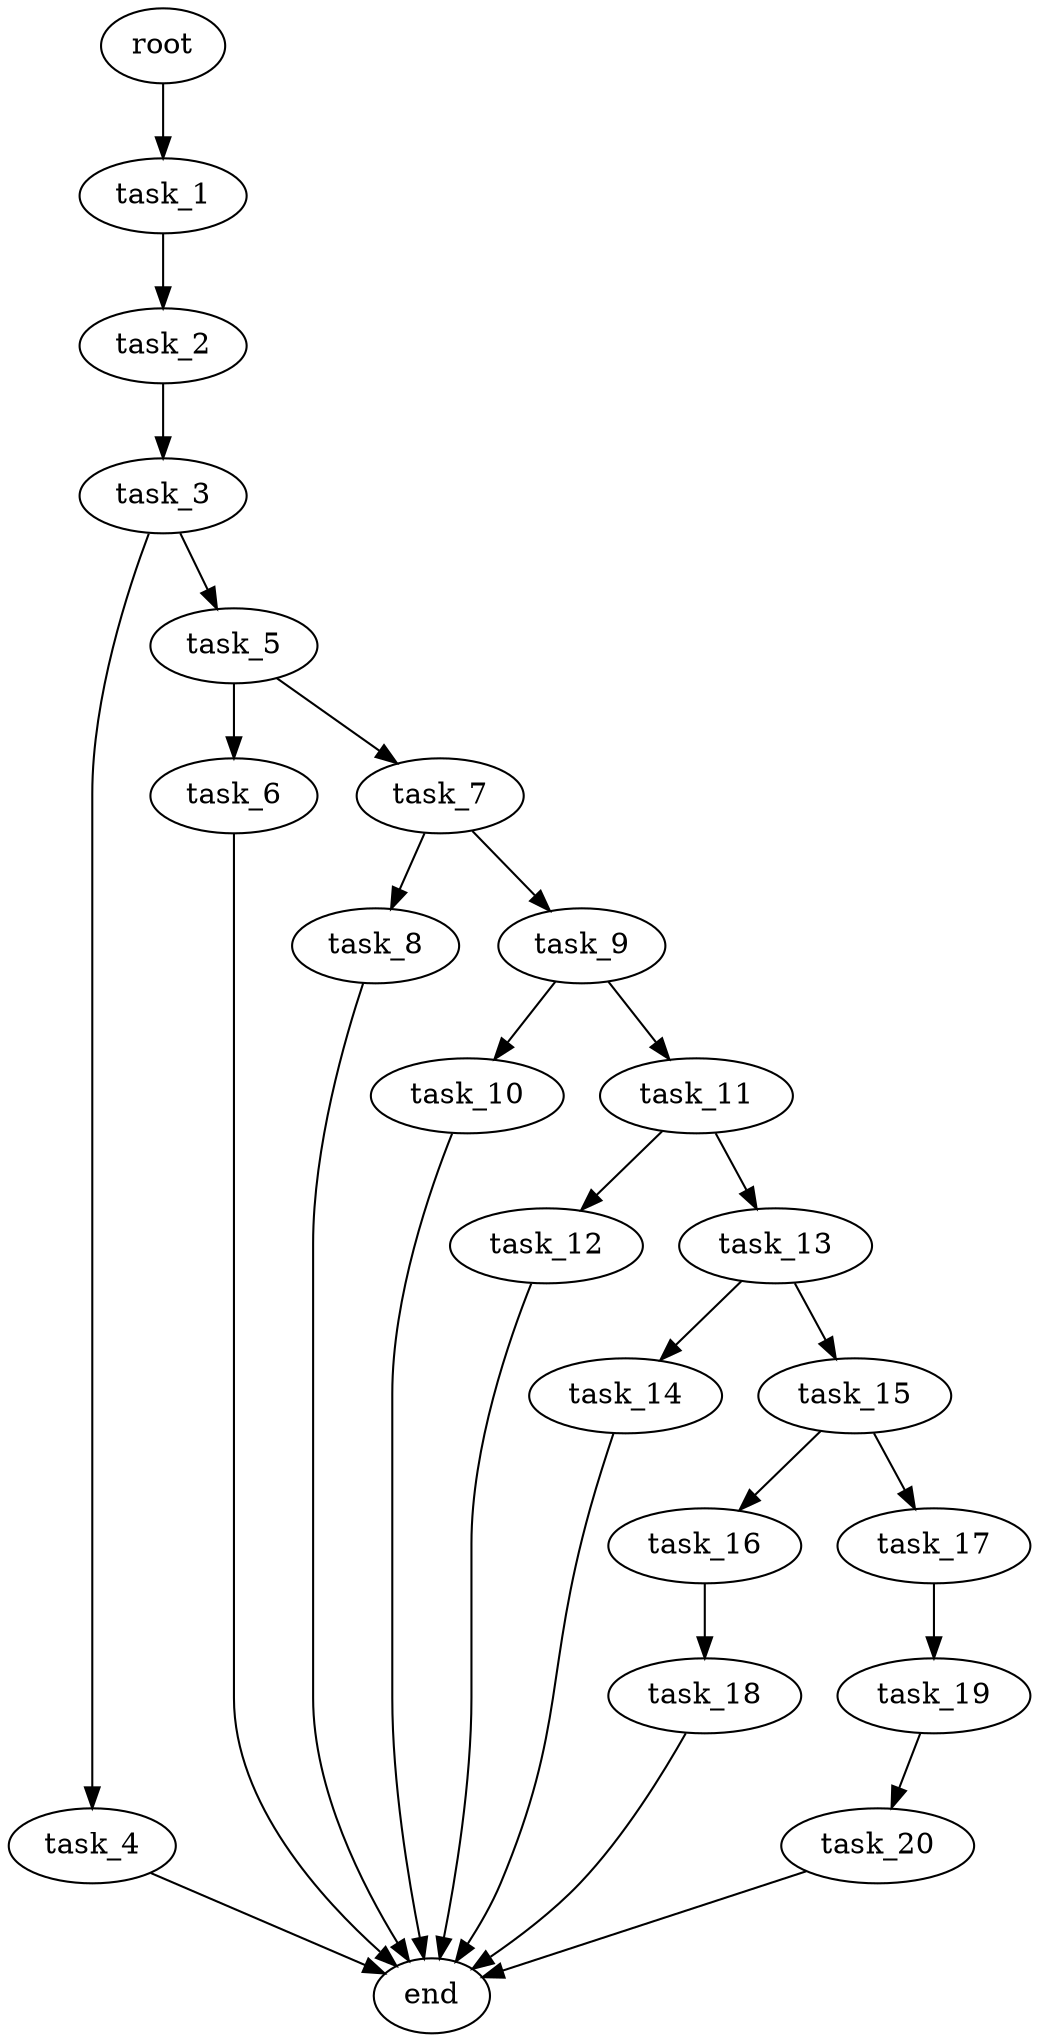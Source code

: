 digraph G {
  root [size="0.000000e+00"];
  task_1 [size="2.951757e+09"];
  task_2 [size="4.120510e+09"];
  task_3 [size="5.507336e+09"];
  task_4 [size="6.107297e+08"];
  task_5 [size="2.798480e+09"];
  task_6 [size="1.373223e+09"];
  task_7 [size="1.995379e+09"];
  task_8 [size="8.846641e+09"];
  task_9 [size="5.258615e+09"];
  task_10 [size="6.307913e+09"];
  task_11 [size="8.021879e+09"];
  task_12 [size="7.948668e+09"];
  task_13 [size="9.894047e+09"];
  task_14 [size="7.819376e+09"];
  task_15 [size="3.591762e+09"];
  task_16 [size="5.445634e+09"];
  task_17 [size="4.847310e+09"];
  task_18 [size="9.126857e+09"];
  task_19 [size="5.024430e+09"];
  task_20 [size="3.884424e+09"];
  end [size="0.000000e+00"];

  root -> task_1 [size="1.000000e-12"];
  task_1 -> task_2 [size="4.120510e+08"];
  task_2 -> task_3 [size="5.507336e+08"];
  task_3 -> task_4 [size="6.107297e+07"];
  task_3 -> task_5 [size="2.798480e+08"];
  task_4 -> end [size="1.000000e-12"];
  task_5 -> task_6 [size="1.373223e+08"];
  task_5 -> task_7 [size="1.995379e+08"];
  task_6 -> end [size="1.000000e-12"];
  task_7 -> task_8 [size="8.846641e+08"];
  task_7 -> task_9 [size="5.258615e+08"];
  task_8 -> end [size="1.000000e-12"];
  task_9 -> task_10 [size="6.307913e+08"];
  task_9 -> task_11 [size="8.021879e+08"];
  task_10 -> end [size="1.000000e-12"];
  task_11 -> task_12 [size="7.948668e+08"];
  task_11 -> task_13 [size="9.894047e+08"];
  task_12 -> end [size="1.000000e-12"];
  task_13 -> task_14 [size="7.819376e+08"];
  task_13 -> task_15 [size="3.591762e+08"];
  task_14 -> end [size="1.000000e-12"];
  task_15 -> task_16 [size="5.445634e+08"];
  task_15 -> task_17 [size="4.847310e+08"];
  task_16 -> task_18 [size="9.126857e+08"];
  task_17 -> task_19 [size="5.024430e+08"];
  task_18 -> end [size="1.000000e-12"];
  task_19 -> task_20 [size="3.884424e+08"];
  task_20 -> end [size="1.000000e-12"];
}
